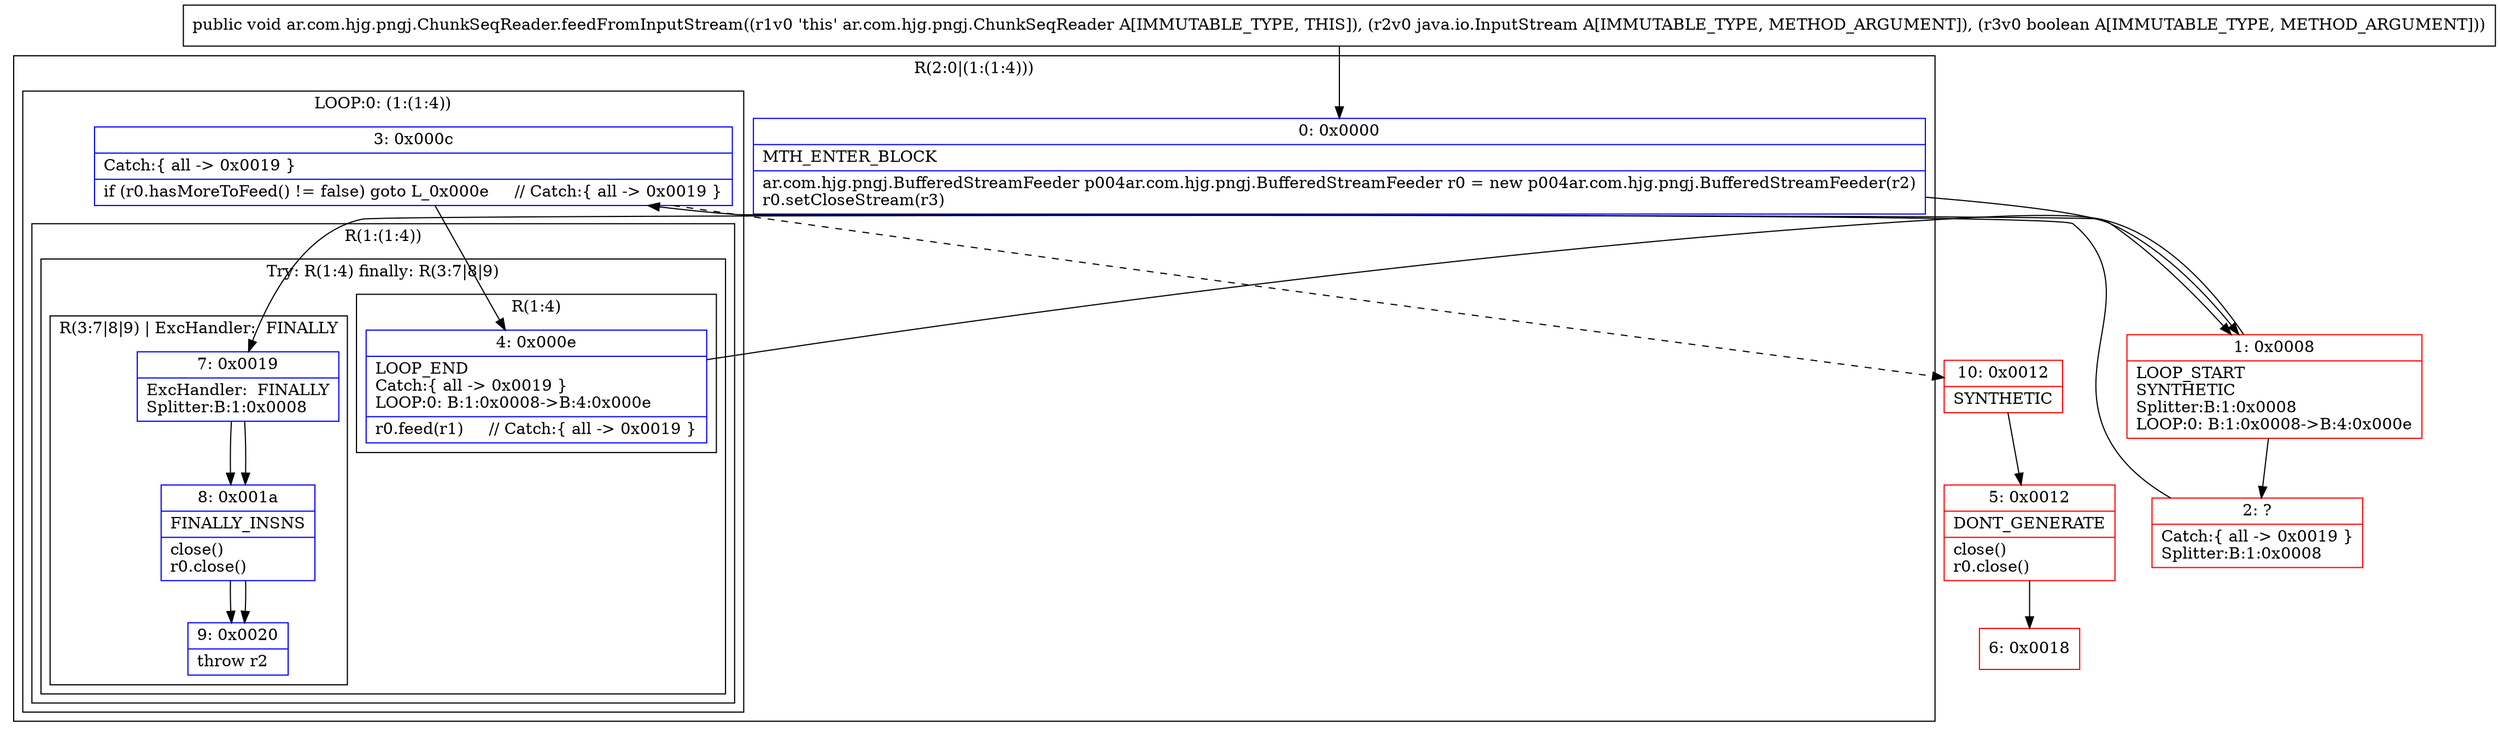 digraph "CFG forar.com.hjg.pngj.ChunkSeqReader.feedFromInputStream(Ljava\/io\/InputStream;Z)V" {
subgraph cluster_Region_1335496539 {
label = "R(2:0|(1:(1:4)))";
node [shape=record,color=blue];
Node_0 [shape=record,label="{0\:\ 0x0000|MTH_ENTER_BLOCK\l|ar.com.hjg.pngj.BufferedStreamFeeder p004ar.com.hjg.pngj.BufferedStreamFeeder r0 = new p004ar.com.hjg.pngj.BufferedStreamFeeder(r2)\lr0.setCloseStream(r3)\l}"];
subgraph cluster_LoopRegion_1957526437 {
label = "LOOP:0: (1:(1:4))";
node [shape=record,color=blue];
Node_3 [shape=record,label="{3\:\ 0x000c|Catch:\{ all \-\> 0x0019 \}\l|if (r0.hasMoreToFeed() != false) goto L_0x000e     \/\/ Catch:\{ all \-\> 0x0019 \}\l}"];
subgraph cluster_Region_721220033 {
label = "R(1:(1:4))";
node [shape=record,color=blue];
subgraph cluster_TryCatchRegion_365827797 {
label = "Try: R(1:4) finally: R(3:7|8|9)";
node [shape=record,color=blue];
subgraph cluster_Region_776691510 {
label = "R(1:4)";
node [shape=record,color=blue];
Node_4 [shape=record,label="{4\:\ 0x000e|LOOP_END\lCatch:\{ all \-\> 0x0019 \}\lLOOP:0: B:1:0x0008\-\>B:4:0x000e\l|r0.feed(r1)     \/\/ Catch:\{ all \-\> 0x0019 \}\l}"];
}
subgraph cluster_Region_886550506 {
label = "R(3:7|8|9) | ExcHandler:  FINALLY\l";
node [shape=record,color=blue];
Node_7 [shape=record,label="{7\:\ 0x0019|ExcHandler:  FINALLY\lSplitter:B:1:0x0008\l}"];
Node_8 [shape=record,label="{8\:\ 0x001a|FINALLY_INSNS\l|close()\lr0.close()\l}"];
Node_9 [shape=record,label="{9\:\ 0x0020|throw r2\l}"];
}
}
}
}
}
subgraph cluster_Region_886550506 {
label = "R(3:7|8|9) | ExcHandler:  FINALLY\l";
node [shape=record,color=blue];
Node_7 [shape=record,label="{7\:\ 0x0019|ExcHandler:  FINALLY\lSplitter:B:1:0x0008\l}"];
Node_8 [shape=record,label="{8\:\ 0x001a|FINALLY_INSNS\l|close()\lr0.close()\l}"];
Node_9 [shape=record,label="{9\:\ 0x0020|throw r2\l}"];
}
Node_1 [shape=record,color=red,label="{1\:\ 0x0008|LOOP_START\lSYNTHETIC\lSplitter:B:1:0x0008\lLOOP:0: B:1:0x0008\-\>B:4:0x000e\l}"];
Node_2 [shape=record,color=red,label="{2\:\ ?|Catch:\{ all \-\> 0x0019 \}\lSplitter:B:1:0x0008\l}"];
Node_5 [shape=record,color=red,label="{5\:\ 0x0012|DONT_GENERATE\l|close()\lr0.close()\l}"];
Node_6 [shape=record,color=red,label="{6\:\ 0x0018}"];
Node_10 [shape=record,color=red,label="{10\:\ 0x0012|SYNTHETIC\l}"];
MethodNode[shape=record,label="{public void ar.com.hjg.pngj.ChunkSeqReader.feedFromInputStream((r1v0 'this' ar.com.hjg.pngj.ChunkSeqReader A[IMMUTABLE_TYPE, THIS]), (r2v0 java.io.InputStream A[IMMUTABLE_TYPE, METHOD_ARGUMENT]), (r3v0 boolean A[IMMUTABLE_TYPE, METHOD_ARGUMENT])) }"];
MethodNode -> Node_0;
Node_0 -> Node_1;
Node_3 -> Node_4;
Node_3 -> Node_10[style=dashed];
Node_4 -> Node_1;
Node_7 -> Node_8;
Node_8 -> Node_9;
Node_7 -> Node_8;
Node_8 -> Node_9;
Node_1 -> Node_2;
Node_1 -> Node_7;
Node_2 -> Node_3;
Node_5 -> Node_6;
Node_10 -> Node_5;
}

